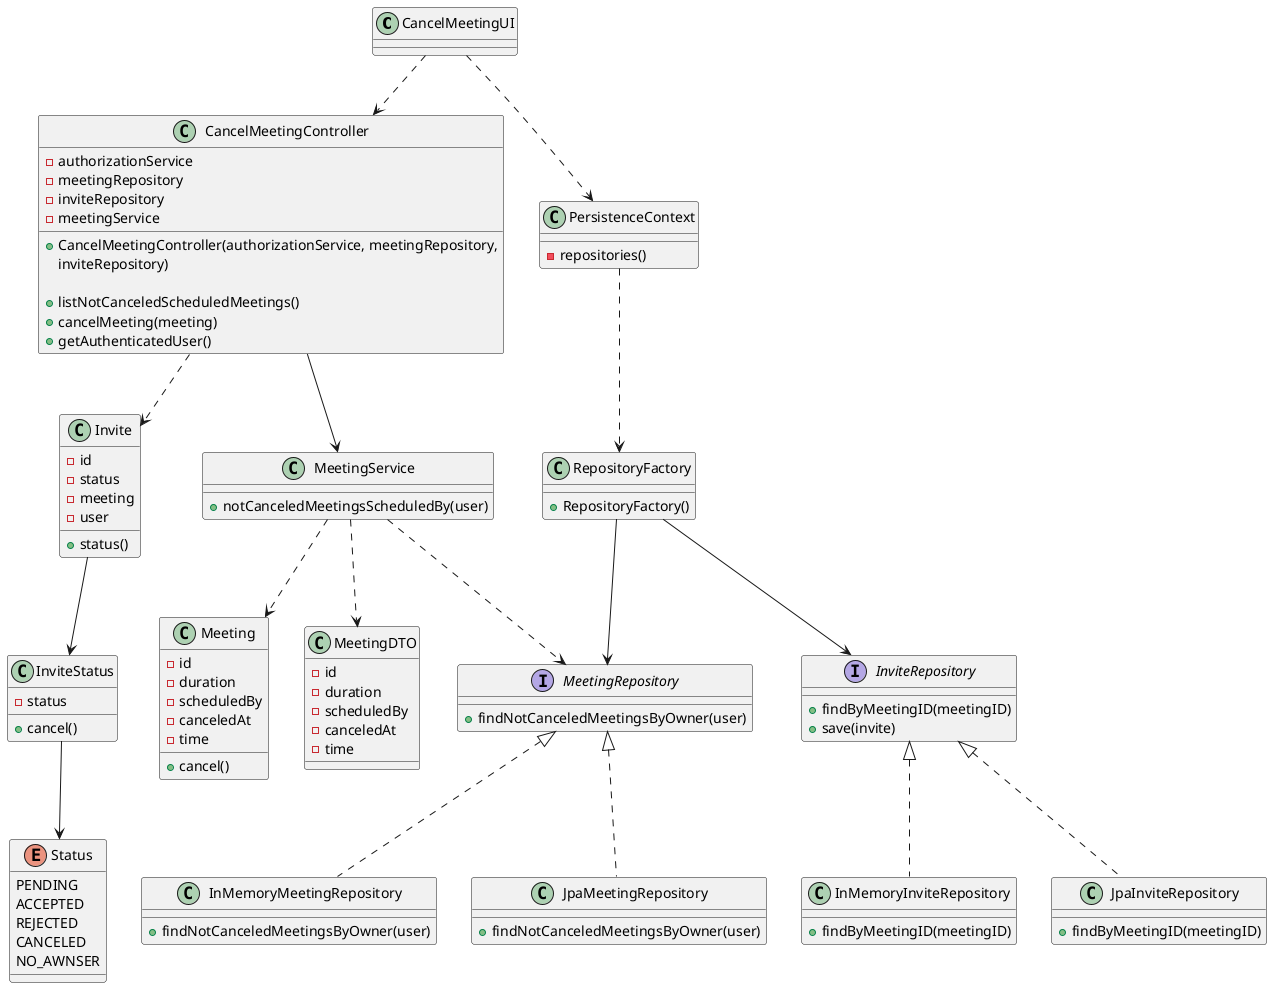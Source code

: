 @startuml US4002_CD

class CancelMeetingUI {

}

class CancelMeetingController {
- authorizationService
- meetingRepository
- inviteRepository
- meetingService

+ CancelMeetingController(authorizationService, meetingRepository,
inviteRepository)

+ listNotCanceledScheduledMeetings()
+ cancelMeeting(meeting)
+ getAuthenticatedUser()
}


class Meeting {
- id
- duration
- scheduledBy
- canceledAt
- time

+ cancel()
}

class MeetingDTO {
- id
- duration
- scheduledBy
- canceledAt
- time
}

class Invite {
- id
- status
- meeting
- user

+ status()
}

class InviteStatus {
- status

+ cancel()
}

enum Status {
PENDING
ACCEPTED
REJECTED
CANCELED
NO_AWNSER
}



class MeetingService {
+ notCanceledMeetingsScheduledBy(user)
}

interface MeetingRepository {
+ findNotCanceledMeetingsByOwner(user)
}

class InMemoryMeetingRepository {
+ findNotCanceledMeetingsByOwner(user)
}

class JpaMeetingRepository {
+ findNotCanceledMeetingsByOwner(user)
}

interface InviteRepository {
+ findByMeetingID(meetingID)
+ save(invite)
}

class InMemoryInviteRepository {
+ findByMeetingID(meetingID)
}

class JpaInviteRepository {
+ findByMeetingID(meetingID)
}

class RepositoryFactory {
  + RepositoryFactory()
}


class PersistenceContext {
  - repositories()
}


MeetingService ..> Meeting
MeetingService ..> MeetingDTO
MeetingService ..> MeetingRepository

MeetingRepository <|.. InMemoryMeetingRepository
MeetingRepository <|.. JpaMeetingRepository

InviteRepository <|.. InMemoryInviteRepository
InviteRepository <|.. JpaInviteRepository

CancelMeetingController --> MeetingService
CancelMeetingController ..> Invite

Invite --> InviteStatus
InviteStatus --> Status


CancelMeetingUI ..> PersistenceContext
PersistenceContext ..> RepositoryFactory
RepositoryFactory --> MeetingRepository
RepositoryFactory --> InviteRepository

CancelMeetingUI ..> CancelMeetingController

@enduml
